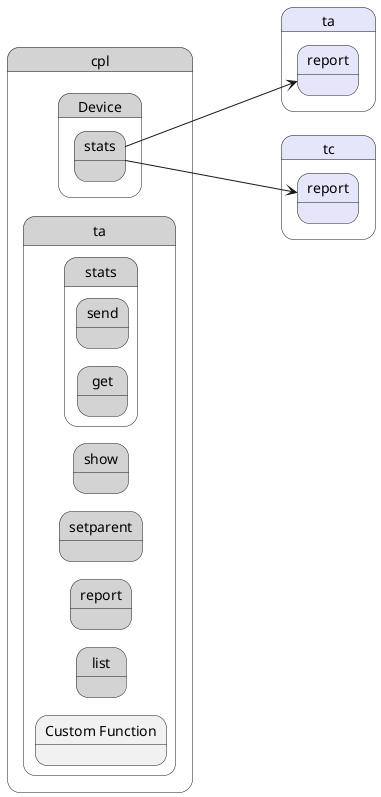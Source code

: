 @startuml
left to right direction


state "cpl" as cpl #lightgray {
state "ta" as cplta #lightgray {
}
}


state cplta #lightgray {
    state "Custom Function" as tafunction {
    }
}

        state "cpl" as cpl #lightgray {
state "ta" as cplta #lightgray {
state "list" as cpltalist #lightgray {
}
}
}


        state "cpl" as cpl #lightgray {
state "ta" as cplta #lightgray {
state "report" as cpltareport #lightgray {
}
}
}


        state "cpl" as cpl #lightgray {
state "ta" as cplta #lightgray {
state "setparent" as cpltasetparent #lightgray {
}
}
}


        state "cpl" as cpl #lightgray {
state "ta" as cplta #lightgray {
state "show" as cpltashow #lightgray {
}
}
}


        state "cpl" as cpl #lightgray {
state "ta" as cplta #lightgray {
state "stats" as cpltastats #lightgray {
state "get" as cpltastatsget #lightgray {
}
}
}
}


        state "cpl" as cpl #lightgray {
state "ta" as cplta #lightgray {
state "stats" as cpltastats #lightgray {
state "send" as cpltastatssend #lightgray {
}
}
}
}




    state "cpl" as cpl #lightgray {
state "Device" as cpldevice #lightgray {
state "stats" as cpldevicestats #lightgray {
}
}
}

    
    state "ta" as ta #lavender {
state "report" as tareport #lavender {
}
}

    cpldevicestats ---> tareport
  
    state "tc" as tc #lavender {
state "report" as tcreport #lavender {
}
}

    cpldevicestats ---> tcreport
  



@enduml
